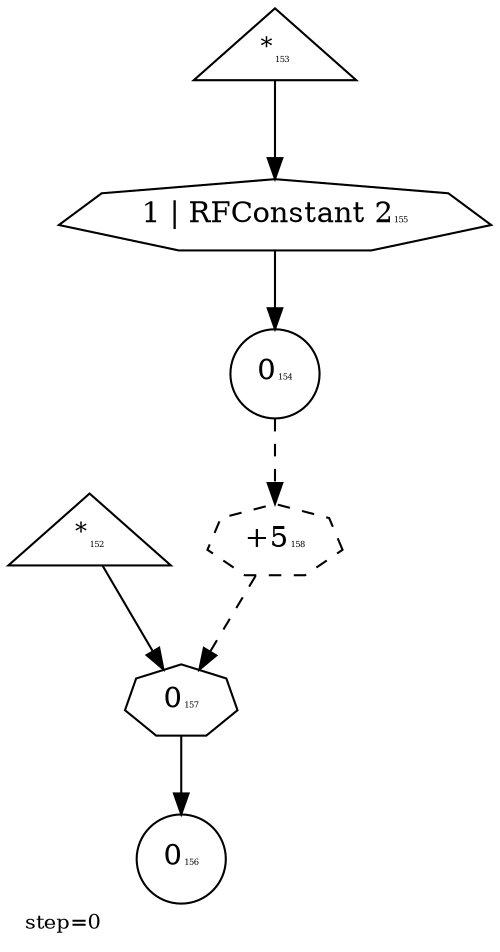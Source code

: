 digraph {
  graph  [labelloc=bottom,labeljust=left,fontsize="10",label="step=0"];
  "152" [shape=triangle,peripheries="1",label=<<SUP>*</SUP><FONT POINT-SIZE='4'>152</FONT>>,labelfontcolor=black,color=black];
  "153" [shape=triangle,peripheries="1",label=<<SUP>*</SUP><FONT POINT-SIZE='4'>153</FONT>>,labelfontcolor=black,color=black];
  "154" [shape=circle,peripheries="1",label=<0<FONT POINT-SIZE='4'>154</FONT>>,labelfontcolor=black,color=black];
  "156" [shape=circle,peripheries="1",label=<0<FONT POINT-SIZE='4'>156</FONT>>,labelfontcolor=black,color=black];
  "155" [label=<1 | RFConstant 2<FONT POINT-SIZE='4'>155</FONT>>,peripheries="1",color=black,shape=septagon];
  "153" -> "155" [color=black];
  "155" -> "154" [color=black];
  "157" [label=<0<FONT POINT-SIZE='4'>157</FONT>>,peripheries="1",color=black,shape=septagon];
  "152" -> "157" [color=black];
  "157" -> "156" [color=black];
  "158" [label=<+5<FONT POINT-SIZE='4'>158</FONT>>,peripheries="1",color=black,style=dashed,shape=septagon];
  "154" -> "158" [style=dashed,color=black];
  "158" -> "157" [style=dashed,color=black];
}